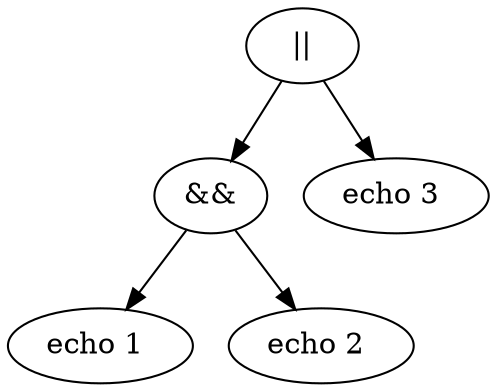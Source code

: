 digraph yep {
	n0[label="||"];
	n0 -> n1;
	n0 -> n2;
	n1[label="&&"];
	n1 -> n11;
	n1 -> n12;
	n11[label="echo 1 "];
	n12[label="echo 2 "];
	n2[label="echo 3 "];
}
